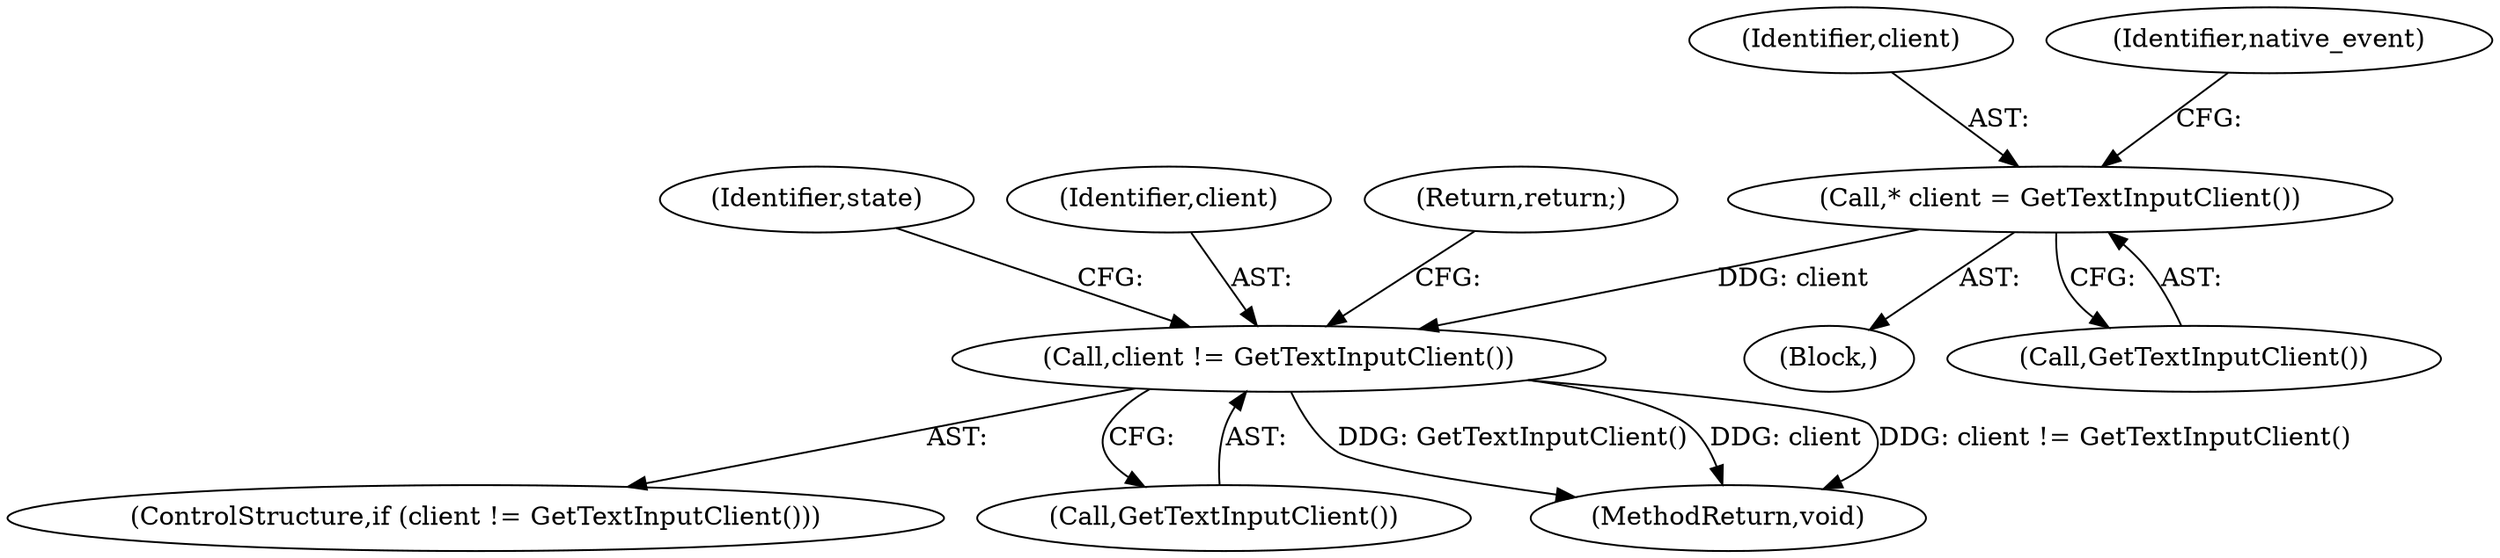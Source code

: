 digraph "0_Chrome_41a7e42ef575c10375f574145e5d023118fbd149_0@pointer" {
"1000110" [label="(Call,* client = GetTextInputClient())"];
"1000116" [label="(Call,client != GetTextInputClient())"];
"1000122" [label="(Identifier,state)"];
"1000110" [label="(Call,* client = GetTextInputClient())"];
"1000111" [label="(Identifier,client)"];
"1000117" [label="(Identifier,client)"];
"1000115" [label="(ControlStructure,if (client != GetTextInputClient()))"];
"1000119" [label="(Return,return;)"];
"1000106" [label="(Block,)"];
"1000116" [label="(Call,client != GetTextInputClient())"];
"1000118" [label="(Call,GetTextInputClient())"];
"1000112" [label="(Call,GetTextInputClient())"];
"1000114" [label="(Identifier,native_event)"];
"1000193" [label="(MethodReturn,void)"];
"1000110" -> "1000106"  [label="AST: "];
"1000110" -> "1000112"  [label="CFG: "];
"1000111" -> "1000110"  [label="AST: "];
"1000112" -> "1000110"  [label="AST: "];
"1000114" -> "1000110"  [label="CFG: "];
"1000110" -> "1000116"  [label="DDG: client"];
"1000116" -> "1000115"  [label="AST: "];
"1000116" -> "1000118"  [label="CFG: "];
"1000117" -> "1000116"  [label="AST: "];
"1000118" -> "1000116"  [label="AST: "];
"1000119" -> "1000116"  [label="CFG: "];
"1000122" -> "1000116"  [label="CFG: "];
"1000116" -> "1000193"  [label="DDG: GetTextInputClient()"];
"1000116" -> "1000193"  [label="DDG: client"];
"1000116" -> "1000193"  [label="DDG: client != GetTextInputClient()"];
}
